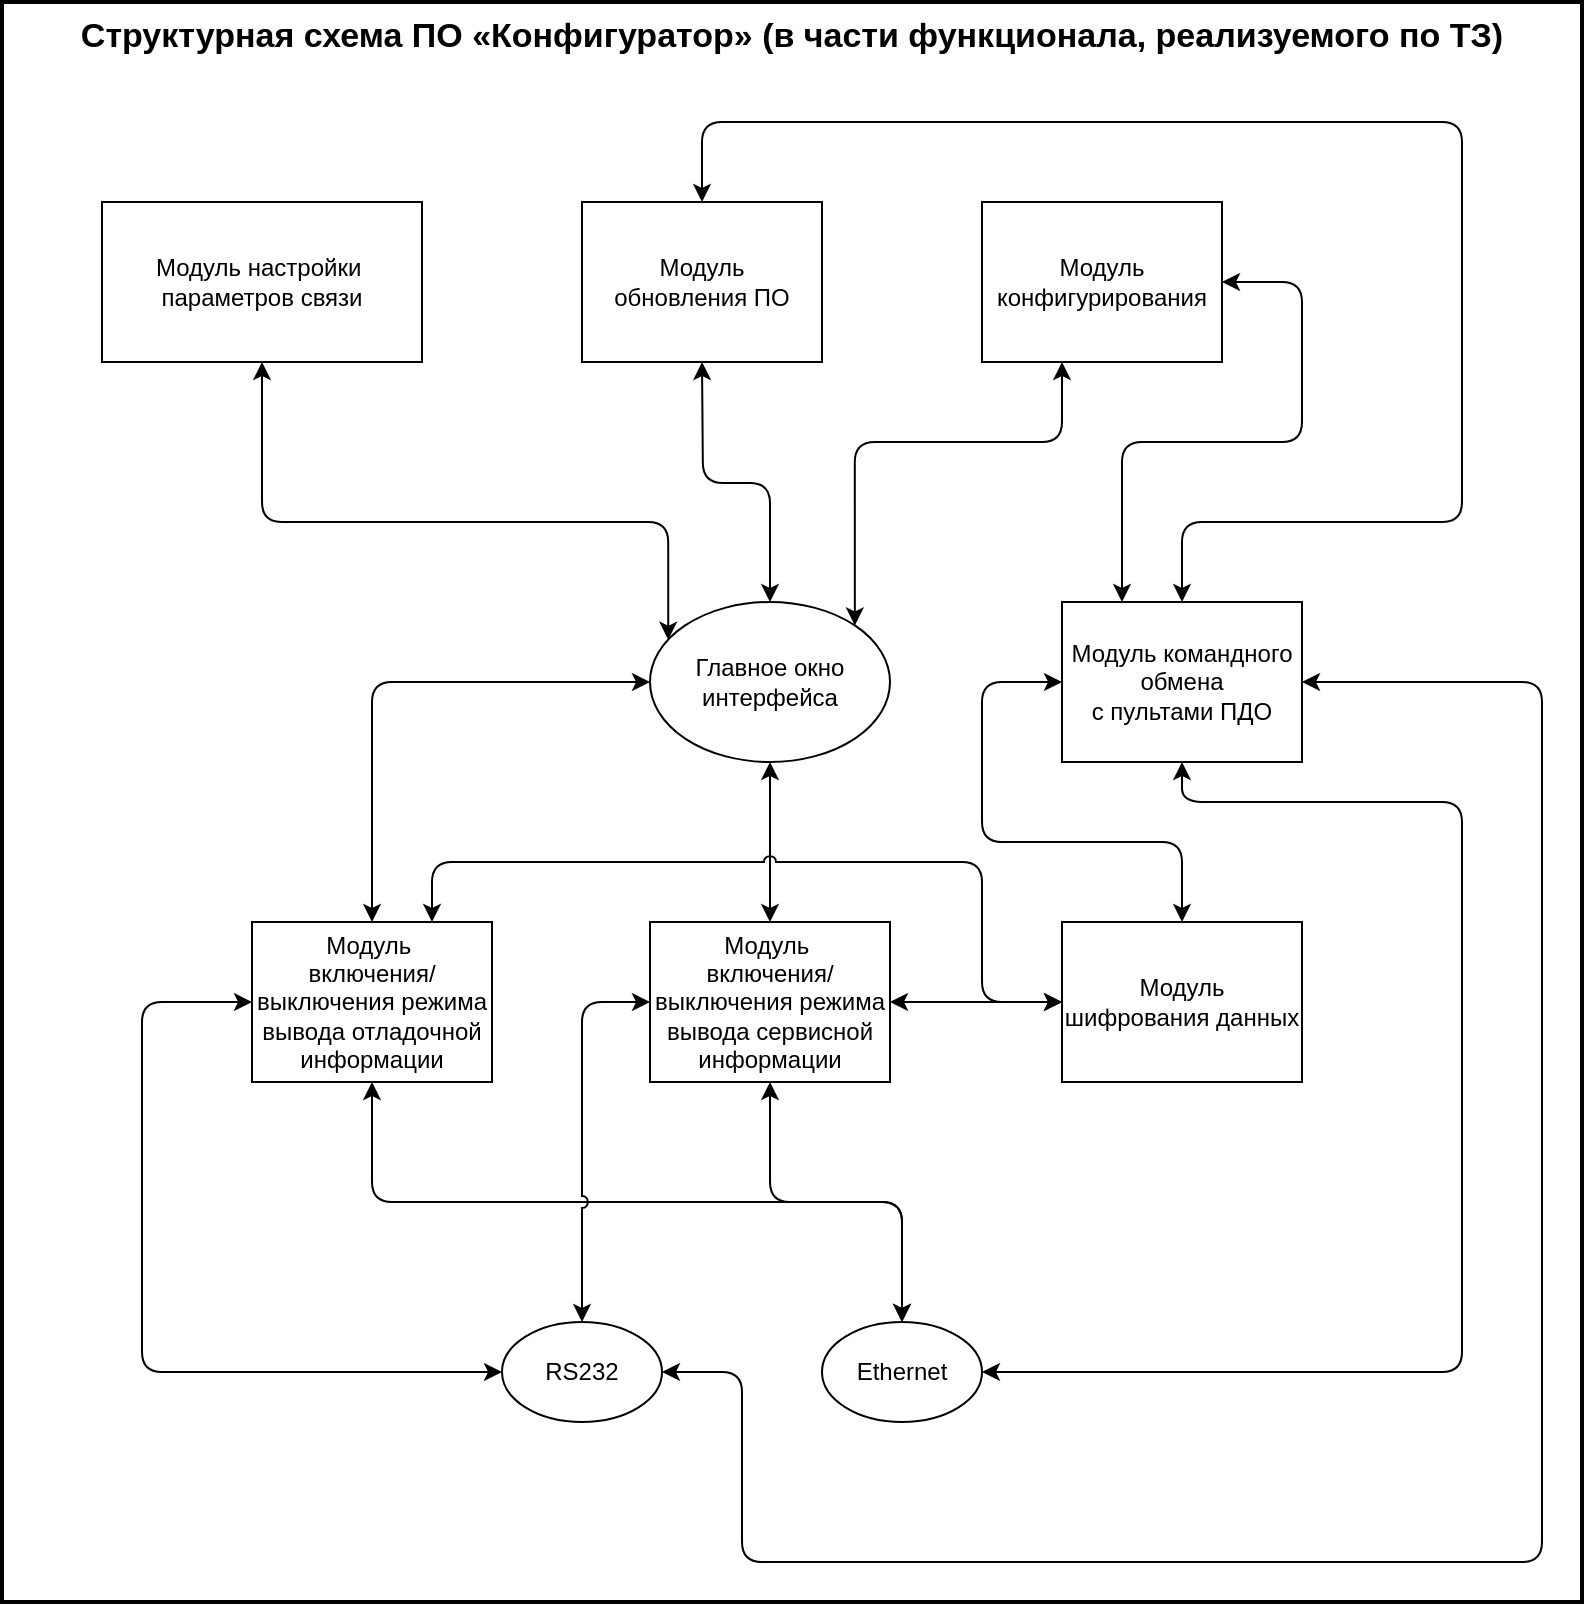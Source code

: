 <mxfile version="15.8.7" type="device"><diagram id="DoG88EXZWw8iQ3BS35wU" name="Страница 1"><mxGraphModel dx="1483" dy="927" grid="1" gridSize="10" guides="1" tooltips="1" connect="1" arrows="1" fold="1" page="1" pageScale="1" pageWidth="827" pageHeight="1169" math="0" shadow="0"><root><mxCell id="0"/><mxCell id="1" parent="0"/><mxCell id="p-gtLJKd6iXIBKxvOObI-1" value="Главное окно&lt;br&gt;интерфейса" style="ellipse;whiteSpace=wrap;html=1;" parent="1" vertex="1"><mxGeometry x="354" y="400" width="120" height="80" as="geometry"/></mxCell><mxCell id="p-gtLJKd6iXIBKxvOObI-2" value="Модуль настройки&amp;nbsp;&lt;br&gt;параметров связи" style="rounded=0;whiteSpace=wrap;html=1;" parent="1" vertex="1"><mxGeometry x="80" y="200" width="160" height="80" as="geometry"/></mxCell><mxCell id="p-gtLJKd6iXIBKxvOObI-4" value="" style="endArrow=classic;startArrow=classic;html=1;exitX=0.076;exitY=0.236;exitDx=0;exitDy=0;entryX=0.5;entryY=1;entryDx=0;entryDy=0;exitPerimeter=0;edgeStyle=orthogonalEdgeStyle;" parent="1" source="p-gtLJKd6iXIBKxvOObI-1" target="p-gtLJKd6iXIBKxvOObI-2" edge="1"><mxGeometry width="50" height="50" relative="1" as="geometry"><mxPoint x="395" y="730" as="sourcePoint"/><mxPoint x="445" y="680" as="targetPoint"/><Array as="points"><mxPoint x="363" y="360"/><mxPoint x="160" y="360"/></Array></mxGeometry></mxCell><mxCell id="p-gtLJKd6iXIBKxvOObI-5" value="Модуль конфигурирования" style="rounded=0;whiteSpace=wrap;html=1;" parent="1" vertex="1"><mxGeometry x="520" y="200" width="120" height="80" as="geometry"/></mxCell><mxCell id="p-gtLJKd6iXIBKxvOObI-6" value="Модуль&lt;br&gt;обновления ПО" style="rounded=0;whiteSpace=wrap;html=1;" parent="1" vertex="1"><mxGeometry x="320" y="200" width="120" height="80" as="geometry"/></mxCell><mxCell id="p-gtLJKd6iXIBKxvOObI-7" value="Модуль&amp;nbsp;&lt;br&gt;включения/выключения режима вывода отладочной информации" style="rounded=0;whiteSpace=wrap;html=1;" parent="1" vertex="1"><mxGeometry x="155" y="560" width="120" height="80" as="geometry"/></mxCell><mxCell id="p-gtLJKd6iXIBKxvOObI-8" value="Модуль&amp;nbsp;&lt;br&gt;включения/выключения режима вывода сервисной информации" style="rounded=0;whiteSpace=wrap;html=1;" parent="1" vertex="1"><mxGeometry x="354" y="560" width="120" height="80" as="geometry"/></mxCell><mxCell id="p-gtLJKd6iXIBKxvOObI-31" value="Модуль командного обмена&lt;br&gt;с пультами ПДО" style="rounded=0;whiteSpace=wrap;html=1;" parent="1" vertex="1"><mxGeometry x="560" y="400" width="120" height="80" as="geometry"/></mxCell><mxCell id="p-gtLJKd6iXIBKxvOObI-34" value="Модуль шифрования данных" style="rounded=0;whiteSpace=wrap;html=1;" parent="1" vertex="1"><mxGeometry x="560" y="560" width="120" height="80" as="geometry"/></mxCell><mxCell id="p-gtLJKd6iXIBKxvOObI-36" value="RS232" style="ellipse;whiteSpace=wrap;html=1;" parent="1" vertex="1"><mxGeometry x="280" y="760" width="80" height="50" as="geometry"/></mxCell><mxCell id="p-gtLJKd6iXIBKxvOObI-37" value="Ethernet" style="ellipse;whiteSpace=wrap;html=1;" parent="1" vertex="1"><mxGeometry x="440" y="760" width="80" height="50" as="geometry"/></mxCell><mxCell id="p-gtLJKd6iXIBKxvOObI-57" value="" style="endArrow=classic;startArrow=classic;html=1;entryX=0.5;entryY=0;entryDx=0;entryDy=0;edgeStyle=orthogonalEdgeStyle;" parent="1" target="p-gtLJKd6iXIBKxvOObI-1" edge="1"><mxGeometry width="50" height="50" relative="1" as="geometry"><mxPoint x="380" y="280" as="sourcePoint"/><mxPoint x="410" y="399" as="targetPoint"/></mxGeometry></mxCell><mxCell id="p-gtLJKd6iXIBKxvOObI-59" value="" style="endArrow=classic;startArrow=classic;html=1;exitX=1;exitY=0;exitDx=0;exitDy=0;edgeStyle=orthogonalEdgeStyle;" parent="1" source="p-gtLJKd6iXIBKxvOObI-1" edge="1"><mxGeometry width="50" height="50" relative="1" as="geometry"><mxPoint x="470" y="390" as="sourcePoint"/><mxPoint x="560" y="280" as="targetPoint"/><Array as="points"><mxPoint x="456" y="320"/><mxPoint x="560" y="320"/><mxPoint x="560" y="280"/></Array></mxGeometry></mxCell><mxCell id="p-gtLJKd6iXIBKxvOObI-60" value="" style="endArrow=classic;startArrow=classic;html=1;exitX=0.5;exitY=0;exitDx=0;exitDy=0;entryX=0.5;entryY=0;entryDx=0;entryDy=0;" parent="1" source="p-gtLJKd6iXIBKxvOObI-6" target="p-gtLJKd6iXIBKxvOObI-31" edge="1"><mxGeometry width="50" height="50" relative="1" as="geometry"><mxPoint x="380" y="180" as="sourcePoint"/><mxPoint x="430" y="130" as="targetPoint"/><Array as="points"><mxPoint x="380" y="160"/><mxPoint x="560" y="160"/><mxPoint x="760" y="160"/><mxPoint x="760" y="360"/><mxPoint x="620" y="360"/></Array></mxGeometry></mxCell><mxCell id="p-gtLJKd6iXIBKxvOObI-61" value="" style="endArrow=classic;startArrow=classic;html=1;entryX=0.25;entryY=0;entryDx=0;entryDy=0;" parent="1" target="p-gtLJKd6iXIBKxvOObI-31" edge="1"><mxGeometry width="50" height="50" relative="1" as="geometry"><mxPoint x="640" y="240" as="sourcePoint"/><mxPoint x="715" y="200" as="targetPoint"/><Array as="points"><mxPoint x="680" y="240"/><mxPoint x="680" y="320"/><mxPoint x="590" y="320"/></Array></mxGeometry></mxCell><mxCell id="p-gtLJKd6iXIBKxvOObI-66" value="" style="endArrow=classic;startArrow=classic;html=1;entryX=1;entryY=0.5;entryDx=0;entryDy=0;exitX=0.5;exitY=1;exitDx=0;exitDy=0;edgeStyle=orthogonalEdgeStyle;" parent="1" source="p-gtLJKd6iXIBKxvOObI-31" target="p-gtLJKd6iXIBKxvOObI-37" edge="1"><mxGeometry width="50" height="50" relative="1" as="geometry"><mxPoint x="680" y="580" as="sourcePoint"/><mxPoint x="750" y="390" as="targetPoint"/><Array as="points"><mxPoint x="620" y="500"/><mxPoint x="760" y="500"/><mxPoint x="760" y="785"/></Array></mxGeometry></mxCell><mxCell id="p-gtLJKd6iXIBKxvOObI-68" value="" style="endArrow=classic;startArrow=classic;html=1;entryX=1;entryY=0.5;entryDx=0;entryDy=0;exitX=1;exitY=0.5;exitDx=0;exitDy=0;jumpStyle=arc;" parent="1" source="p-gtLJKd6iXIBKxvOObI-36" target="p-gtLJKd6iXIBKxvOObI-31" edge="1"><mxGeometry width="50" height="50" relative="1" as="geometry"><mxPoint x="380" y="670" as="sourcePoint"/><mxPoint x="430" y="620" as="targetPoint"/><Array as="points"><mxPoint x="400" y="785"/><mxPoint x="400" y="880"/><mxPoint x="800" y="880"/><mxPoint x="800" y="520"/><mxPoint x="800" y="440"/></Array></mxGeometry></mxCell><mxCell id="0QGUoh6hLy_CFVzZJm8s-1" value="" style="endArrow=classic;startArrow=classic;html=1;exitX=0.5;exitY=0;exitDx=0;exitDy=0;entryX=0;entryY=0.5;entryDx=0;entryDy=0;edgeStyle=orthogonalEdgeStyle;" parent="1" source="p-gtLJKd6iXIBKxvOObI-7" target="p-gtLJKd6iXIBKxvOObI-1" edge="1"><mxGeometry width="50" height="50" relative="1" as="geometry"><mxPoint x="390" y="620" as="sourcePoint"/><mxPoint x="440" y="570" as="targetPoint"/></mxGeometry></mxCell><mxCell id="0QGUoh6hLy_CFVzZJm8s-2" value="" style="endArrow=classic;startArrow=classic;html=1;exitX=0.5;exitY=0;exitDx=0;exitDy=0;entryX=0.5;entryY=1;entryDx=0;entryDy=0;jumpStyle=arc;" parent="1" source="p-gtLJKd6iXIBKxvOObI-8" target="p-gtLJKd6iXIBKxvOObI-1" edge="1"><mxGeometry width="50" height="50" relative="1" as="geometry"><mxPoint x="390" y="620" as="sourcePoint"/><mxPoint x="440" y="570" as="targetPoint"/></mxGeometry></mxCell><mxCell id="0QGUoh6hLy_CFVzZJm8s-3" value="" style="endArrow=classic;startArrow=classic;html=1;entryX=0;entryY=0.5;entryDx=0;entryDy=0;exitX=0.5;exitY=0;exitDx=0;exitDy=0;edgeStyle=orthogonalEdgeStyle;" parent="1" source="p-gtLJKd6iXIBKxvOObI-34" target="p-gtLJKd6iXIBKxvOObI-31" edge="1"><mxGeometry width="50" height="50" relative="1" as="geometry"><mxPoint x="390" y="620" as="sourcePoint"/><mxPoint x="440" y="570" as="targetPoint"/><Array as="points"><mxPoint x="620" y="520"/><mxPoint x="520" y="520"/><mxPoint x="520" y="440"/></Array></mxGeometry></mxCell><mxCell id="0QGUoh6hLy_CFVzZJm8s-4" value="" style="endArrow=classic;startArrow=classic;html=1;entryX=0;entryY=0.5;entryDx=0;entryDy=0;exitX=1;exitY=0.5;exitDx=0;exitDy=0;" parent="1" source="p-gtLJKd6iXIBKxvOObI-8" target="p-gtLJKd6iXIBKxvOObI-34" edge="1"><mxGeometry width="50" height="50" relative="1" as="geometry"><mxPoint x="390" y="620" as="sourcePoint"/><mxPoint x="440" y="570" as="targetPoint"/></mxGeometry></mxCell><mxCell id="0QGUoh6hLy_CFVzZJm8s-5" value="" style="endArrow=classic;startArrow=classic;html=1;exitX=0.75;exitY=0;exitDx=0;exitDy=0;entryX=0;entryY=0.5;entryDx=0;entryDy=0;edgeStyle=orthogonalEdgeStyle;jumpStyle=arc;" parent="1" source="p-gtLJKd6iXIBKxvOObI-7" target="p-gtLJKd6iXIBKxvOObI-34" edge="1"><mxGeometry width="50" height="50" relative="1" as="geometry"><mxPoint x="390" y="620" as="sourcePoint"/><mxPoint x="440" y="570" as="targetPoint"/><Array as="points"><mxPoint x="245" y="530"/><mxPoint x="520" y="530"/><mxPoint x="520" y="600"/></Array></mxGeometry></mxCell><mxCell id="0QGUoh6hLy_CFVzZJm8s-6" value="" style="endArrow=classic;startArrow=classic;html=1;entryX=0.5;entryY=1;entryDx=0;entryDy=0;exitX=0.5;exitY=0;exitDx=0;exitDy=0;edgeStyle=orthogonalEdgeStyle;" parent="1" source="p-gtLJKd6iXIBKxvOObI-37" target="p-gtLJKd6iXIBKxvOObI-8" edge="1"><mxGeometry width="50" height="50" relative="1" as="geometry"><mxPoint x="390" y="620" as="sourcePoint"/><mxPoint x="440" y="570" as="targetPoint"/></mxGeometry></mxCell><mxCell id="0QGUoh6hLy_CFVzZJm8s-7" value="" style="endArrow=classic;startArrow=classic;html=1;exitX=0.5;exitY=1;exitDx=0;exitDy=0;entryX=0.5;entryY=0;entryDx=0;entryDy=0;edgeStyle=orthogonalEdgeStyle;jumpStyle=arc;" parent="1" source="p-gtLJKd6iXIBKxvOObI-7" target="p-gtLJKd6iXIBKxvOObI-37" edge="1"><mxGeometry width="50" height="50" relative="1" as="geometry"><mxPoint x="390" y="620" as="sourcePoint"/><mxPoint x="440" y="570" as="targetPoint"/></mxGeometry></mxCell><mxCell id="0QGUoh6hLy_CFVzZJm8s-9" value="" style="endArrow=classic;startArrow=classic;html=1;entryX=0;entryY=0.5;entryDx=0;entryDy=0;exitX=0.5;exitY=0;exitDx=0;exitDy=0;edgeStyle=orthogonalEdgeStyle;jumpStyle=arc;" parent="1" source="p-gtLJKd6iXIBKxvOObI-36" target="p-gtLJKd6iXIBKxvOObI-8" edge="1"><mxGeometry width="50" height="50" relative="1" as="geometry"><mxPoint x="390" y="620" as="sourcePoint"/><mxPoint x="440" y="570" as="targetPoint"/></mxGeometry></mxCell><mxCell id="0QGUoh6hLy_CFVzZJm8s-10" value="" style="endArrow=classic;startArrow=classic;html=1;exitX=0;exitY=0.5;exitDx=0;exitDy=0;entryX=0;entryY=0.5;entryDx=0;entryDy=0;edgeStyle=orthogonalEdgeStyle;" parent="1" source="p-gtLJKd6iXIBKxvOObI-7" target="p-gtLJKd6iXIBKxvOObI-36" edge="1"><mxGeometry width="50" height="50" relative="1" as="geometry"><mxPoint x="390" y="620" as="sourcePoint"/><mxPoint x="440" y="570" as="targetPoint"/><Array as="points"><mxPoint x="100" y="600"/><mxPoint x="100" y="785"/></Array></mxGeometry></mxCell><mxCell id="RqauQ5tOBqvHTOQkfWmF-1" value="Структурная схема ПО «Конфигуратор» (в части функционала, реализуемого по ТЗ)" style="swimlane;fontSize=17;swimlaneLine=0;strokeWidth=2;startSize=30;" vertex="1" parent="1"><mxGeometry x="30" y="100" width="790" height="800" as="geometry"/></mxCell></root></mxGraphModel></diagram></mxfile>